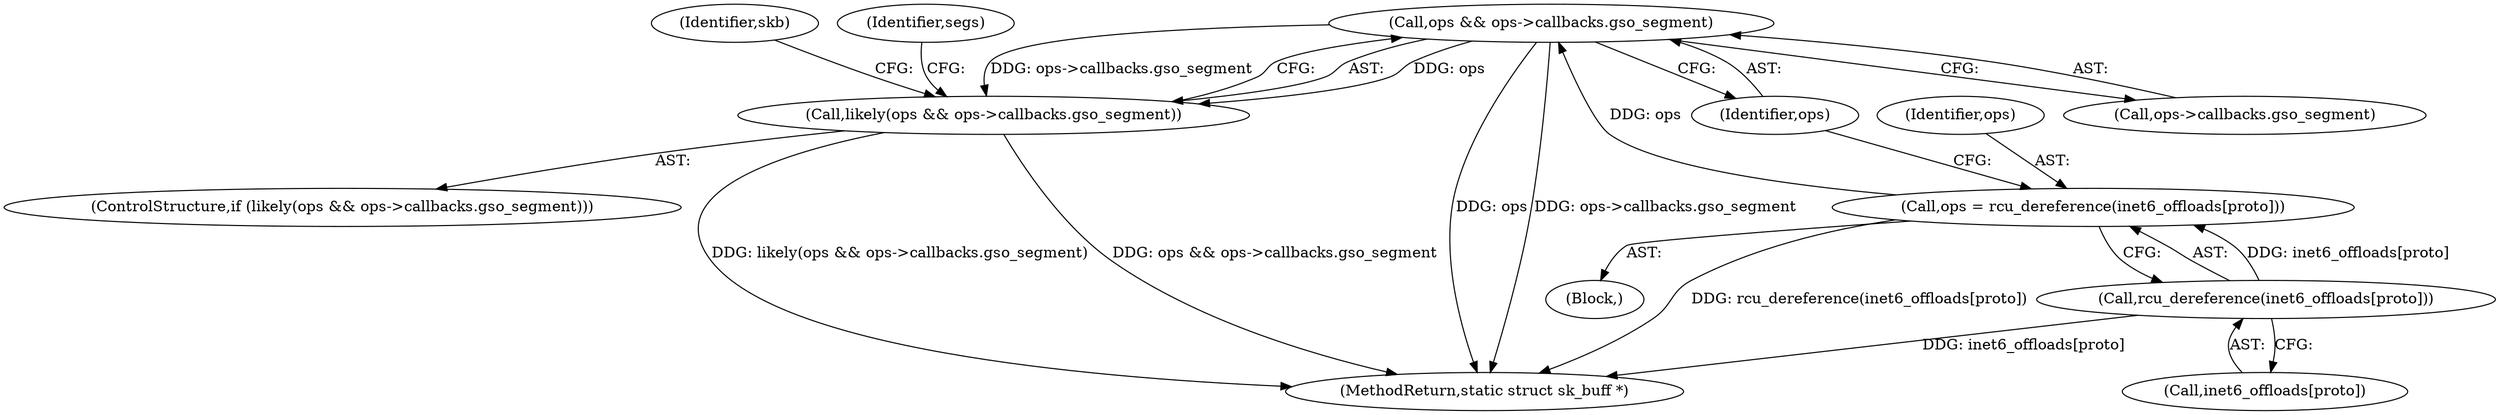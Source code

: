 digraph "0_linux_2423496af35d94a87156b063ea5cedffc10a70a1@pointer" {
"1000228" [label="(Call,ops && ops->callbacks.gso_segment)"];
"1000220" [label="(Call,ops = rcu_dereference(inet6_offloads[proto]))"];
"1000222" [label="(Call,rcu_dereference(inet6_offloads[proto]))"];
"1000227" [label="(Call,likely(ops && ops->callbacks.gso_segment))"];
"1000229" [label="(Identifier,ops)"];
"1000227" [label="(Call,likely(ops && ops->callbacks.gso_segment))"];
"1000226" [label="(ControlStructure,if (likely(ops && ops->callbacks.gso_segment)))"];
"1000237" [label="(Identifier,skb)"];
"1000385" [label="(MethodReturn,static struct sk_buff *)"];
"1000245" [label="(Identifier,segs)"];
"1000230" [label="(Call,ops->callbacks.gso_segment)"];
"1000103" [label="(Block,)"];
"1000223" [label="(Call,inet6_offloads[proto])"];
"1000221" [label="(Identifier,ops)"];
"1000222" [label="(Call,rcu_dereference(inet6_offloads[proto]))"];
"1000228" [label="(Call,ops && ops->callbacks.gso_segment)"];
"1000220" [label="(Call,ops = rcu_dereference(inet6_offloads[proto]))"];
"1000228" -> "1000227"  [label="AST: "];
"1000228" -> "1000229"  [label="CFG: "];
"1000228" -> "1000230"  [label="CFG: "];
"1000229" -> "1000228"  [label="AST: "];
"1000230" -> "1000228"  [label="AST: "];
"1000227" -> "1000228"  [label="CFG: "];
"1000228" -> "1000385"  [label="DDG: ops"];
"1000228" -> "1000385"  [label="DDG: ops->callbacks.gso_segment"];
"1000228" -> "1000227"  [label="DDG: ops"];
"1000228" -> "1000227"  [label="DDG: ops->callbacks.gso_segment"];
"1000220" -> "1000228"  [label="DDG: ops"];
"1000220" -> "1000103"  [label="AST: "];
"1000220" -> "1000222"  [label="CFG: "];
"1000221" -> "1000220"  [label="AST: "];
"1000222" -> "1000220"  [label="AST: "];
"1000229" -> "1000220"  [label="CFG: "];
"1000220" -> "1000385"  [label="DDG: rcu_dereference(inet6_offloads[proto])"];
"1000222" -> "1000220"  [label="DDG: inet6_offloads[proto]"];
"1000222" -> "1000223"  [label="CFG: "];
"1000223" -> "1000222"  [label="AST: "];
"1000222" -> "1000385"  [label="DDG: inet6_offloads[proto]"];
"1000227" -> "1000226"  [label="AST: "];
"1000237" -> "1000227"  [label="CFG: "];
"1000245" -> "1000227"  [label="CFG: "];
"1000227" -> "1000385"  [label="DDG: likely(ops && ops->callbacks.gso_segment)"];
"1000227" -> "1000385"  [label="DDG: ops && ops->callbacks.gso_segment"];
}
